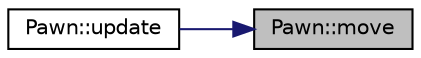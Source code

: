 digraph "Pawn::move"
{
 // LATEX_PDF_SIZE
  bgcolor="transparent";
  edge [fontname="Helvetica",fontsize="10",labelfontname="Helvetica",labelfontsize="10"];
  node [fontname="Helvetica",fontsize="10",shape=record];
  rankdir="RL";
  Node1 [label="Pawn::move",height=0.2,width=0.4,color="black", fillcolor="grey75", style="filled", fontcolor="black",tooltip=" "];
  Node1 -> Node2 [dir="back",color="midnightblue",fontsize="10",style="solid",fontname="Helvetica"];
  Node2 [label="Pawn::update",height=0.2,width=0.4,color="black",URL="$de/dff/classPawn.html#ac89566858a41eb4d7ca2f1dee55faac6",tooltip=" "];
}
